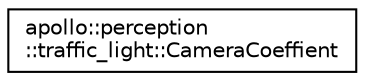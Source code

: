 digraph "Graphical Class Hierarchy"
{
  edge [fontname="Helvetica",fontsize="10",labelfontname="Helvetica",labelfontsize="10"];
  node [fontname="Helvetica",fontsize="10",shape=record];
  rankdir="LR";
  Node1 [label="apollo::perception\l::traffic_light::CameraCoeffient",height=0.2,width=0.4,color="black", fillcolor="white", style="filled",URL="$structapollo_1_1perception_1_1traffic__light_1_1CameraCoeffient.html"];
}
